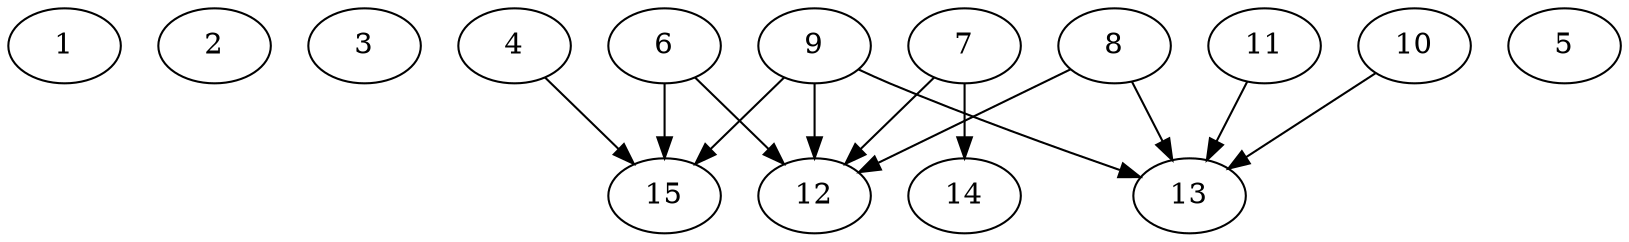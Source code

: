 // DAG automatically generated by daggen at Thu Oct  3 13:59:26 2019
// ./daggen --dot -n 15 --ccr 0.5 --fat 0.9 --regular 0.9 --density 0.9 --mindata 5242880 --maxdata 52428800 
digraph G {
  1 [size="39712768", alpha="0.19", expect_size="19856384"] 
  2 [size="43352064", alpha="0.06", expect_size="21676032"] 
  3 [size="95690752", alpha="0.13", expect_size="47845376"] 
  4 [size="66701312", alpha="0.14", expect_size="33350656"] 
  4 -> 15 [size ="33350656"]
  5 [size="35080192", alpha="0.11", expect_size="17540096"] 
  6 [size="33859584", alpha="0.18", expect_size="16929792"] 
  6 -> 12 [size ="16929792"]
  6 -> 15 [size ="16929792"]
  7 [size="19892224", alpha="0.17", expect_size="9946112"] 
  7 -> 12 [size ="9946112"]
  7 -> 14 [size ="9946112"]
  8 [size="16728064", alpha="0.18", expect_size="8364032"] 
  8 -> 12 [size ="8364032"]
  8 -> 13 [size ="8364032"]
  9 [size="34054144", alpha="0.14", expect_size="17027072"] 
  9 -> 12 [size ="17027072"]
  9 -> 13 [size ="17027072"]
  9 -> 15 [size ="17027072"]
  10 [size="99479552", alpha="0.11", expect_size="49739776"] 
  10 -> 13 [size ="49739776"]
  11 [size="67721216", alpha="0.02", expect_size="33860608"] 
  11 -> 13 [size ="33860608"]
  12 [size="65284096", alpha="0.03", expect_size="32642048"] 
  13 [size="94072832", alpha="0.04", expect_size="47036416"] 
  14 [size="60127232", alpha="0.10", expect_size="30063616"] 
  15 [size="33392640", alpha="0.14", expect_size="16696320"] 
}
